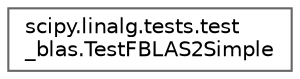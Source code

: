 digraph "Graphical Class Hierarchy"
{
 // LATEX_PDF_SIZE
  bgcolor="transparent";
  edge [fontname=Helvetica,fontsize=10,labelfontname=Helvetica,labelfontsize=10];
  node [fontname=Helvetica,fontsize=10,shape=box,height=0.2,width=0.4];
  rankdir="LR";
  Node0 [id="Node000000",label="scipy.linalg.tests.test\l_blas.TestFBLAS2Simple",height=0.2,width=0.4,color="grey40", fillcolor="white", style="filled",URL="$db/d45/classscipy_1_1linalg_1_1tests_1_1test__blas_1_1TestFBLAS2Simple.html",tooltip=" "];
}
